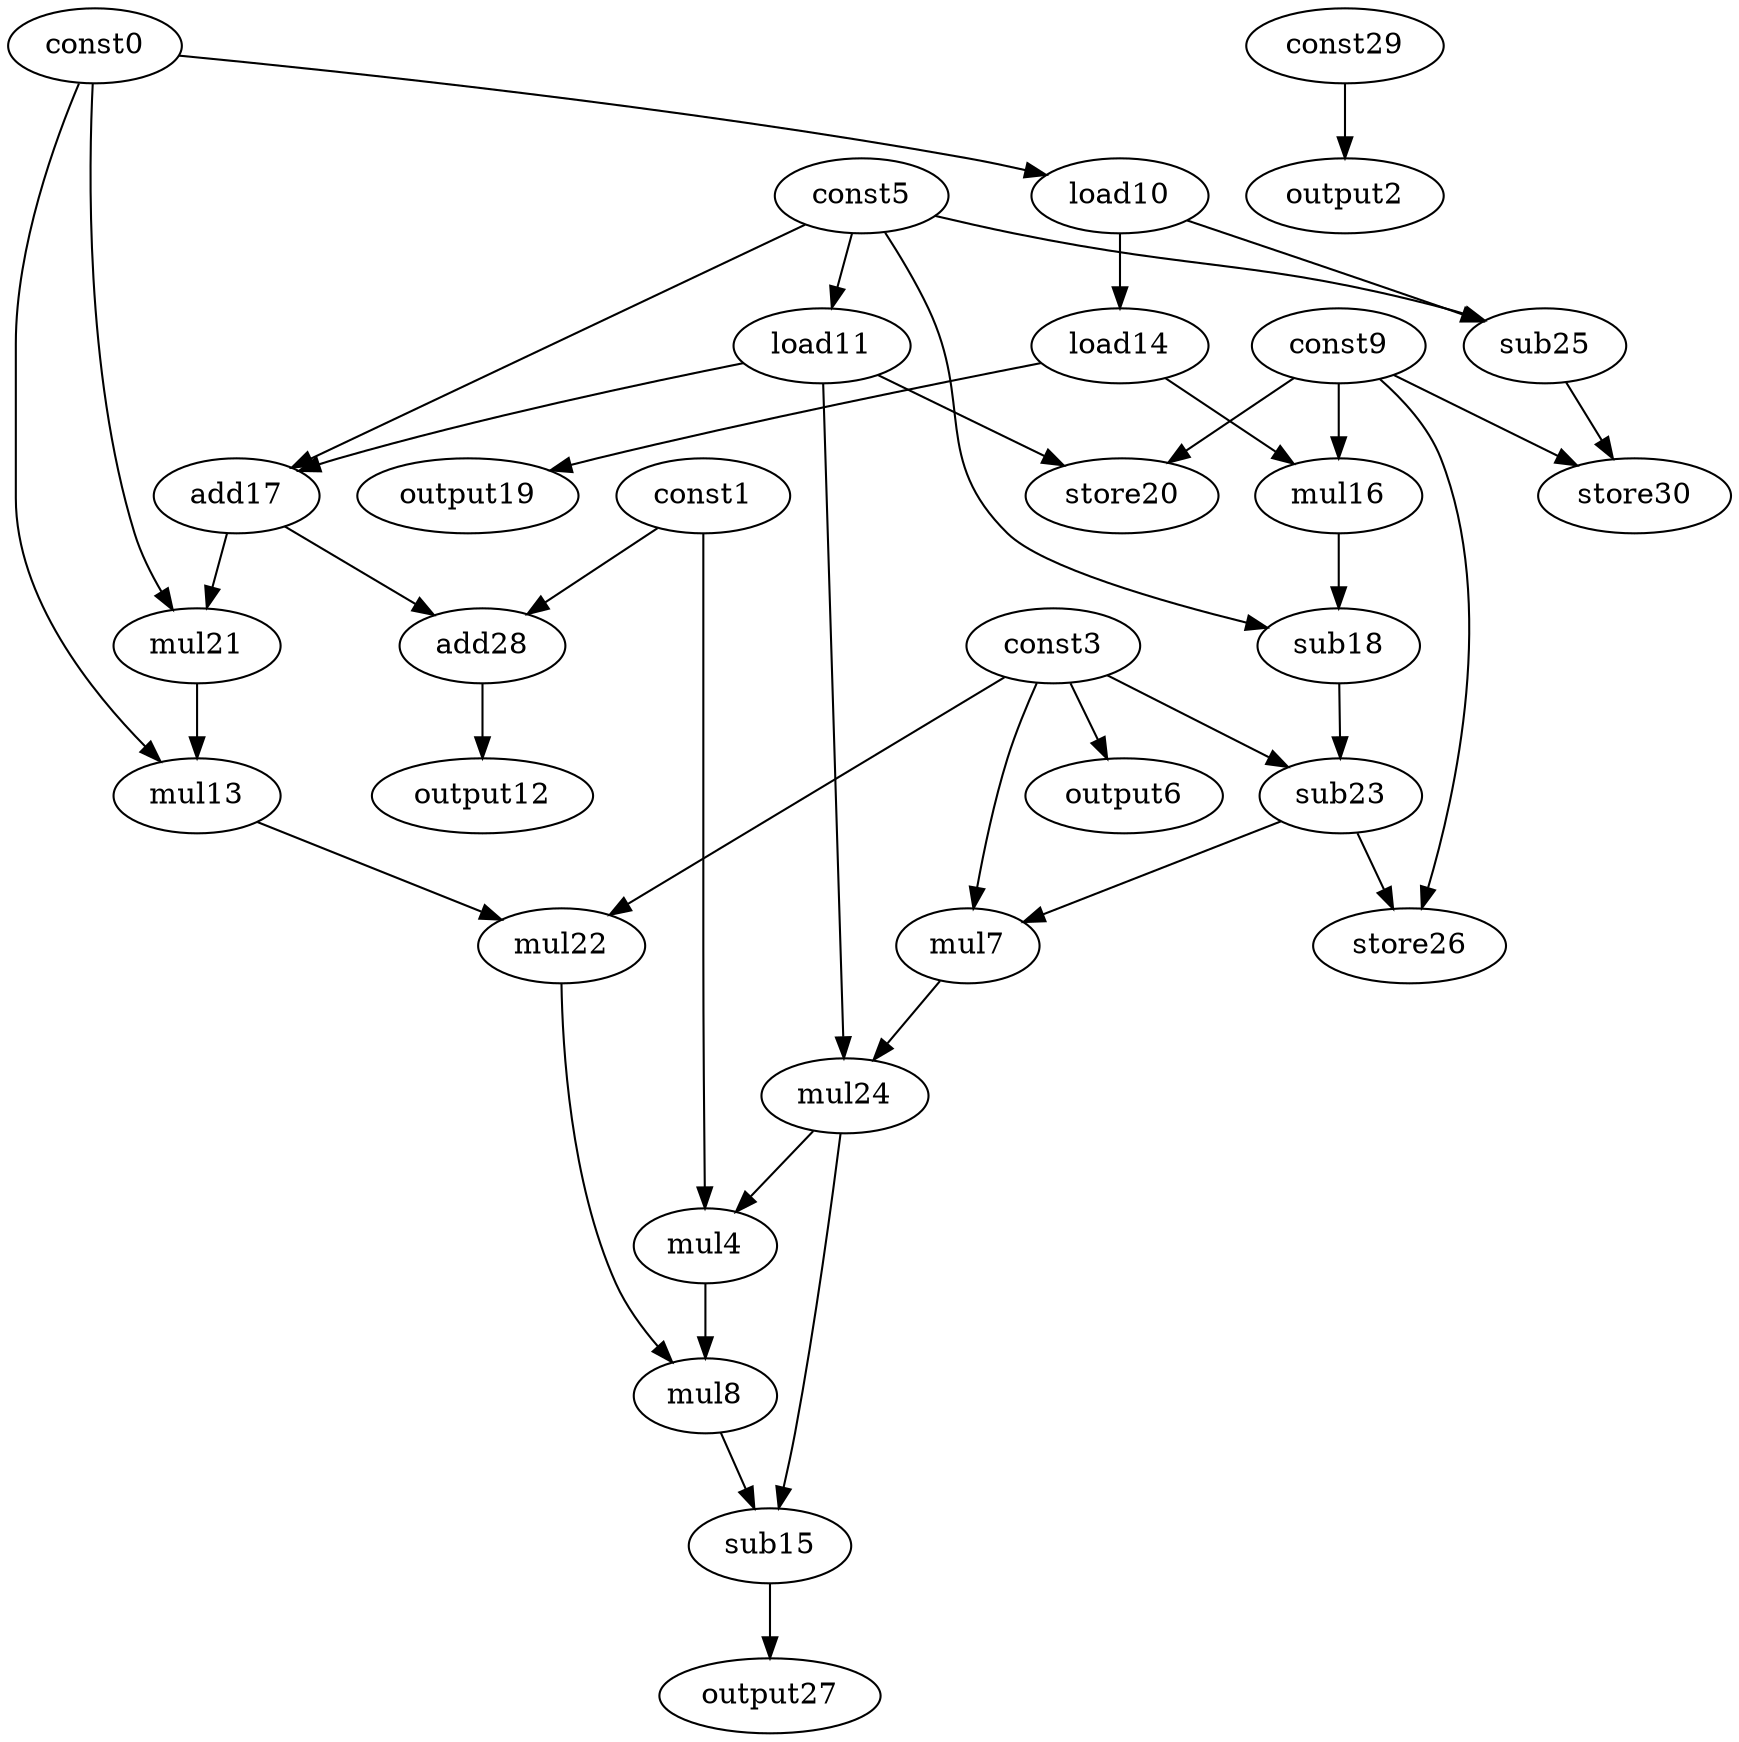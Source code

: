 digraph G { 
const0[opcode=const]; 
const1[opcode=const]; 
output2[opcode=output]; 
const3[opcode=const]; 
mul4[opcode=mul]; 
const5[opcode=const]; 
output6[opcode=output]; 
mul7[opcode=mul]; 
mul8[opcode=mul]; 
const9[opcode=const]; 
load10[opcode=load]; 
load11[opcode=load]; 
output12[opcode=output]; 
mul13[opcode=mul]; 
load14[opcode=load]; 
sub15[opcode=sub]; 
mul16[opcode=mul]; 
add17[opcode=add]; 
sub18[opcode=sub]; 
output19[opcode=output]; 
store20[opcode=store]; 
mul21[opcode=mul]; 
mul22[opcode=mul]; 
sub23[opcode=sub]; 
mul24[opcode=mul]; 
sub25[opcode=sub]; 
store26[opcode=store]; 
output27[opcode=output]; 
add28[opcode=add]; 
const29[opcode=const]; 
store30[opcode=store]; 
const29->output2[operand=0];
const3->output6[operand=0];
const0->load10[operand=0];
const5->load11[operand=0];
load10->load14[operand=0];
load11->add17[operand=0];
const5->add17[operand=1];
const9->store20[operand=0];
load11->store20[operand=1];
load10->sub25[operand=0];
const5->sub25[operand=1];
const9->mul16[operand=0];
load14->mul16[operand=1];
load14->output19[operand=0];
const0->mul21[operand=0];
add17->mul21[operand=1];
const1->add28[operand=0];
add17->add28[operand=1];
const9->store30[operand=0];
sub25->store30[operand=1];
add28->output12[operand=0];
const0->mul13[operand=0];
mul21->mul13[operand=1];
mul16->sub18[operand=0];
const5->sub18[operand=1];
const3->mul22[operand=0];
mul13->mul22[operand=1];
sub18->sub23[operand=0];
const3->sub23[operand=1];
const3->mul7[operand=0];
sub23->mul7[operand=1];
const9->store26[operand=0];
sub23->store26[operand=1];
load11->mul24[operand=0];
mul7->mul24[operand=1];
mul24->mul4[operand=0];
const1->mul4[operand=1];
mul4->mul8[operand=0];
mul22->mul8[operand=1];
mul24->sub15[operand=0];
mul8->sub15[operand=1];
sub15->output27[operand=0];
}
